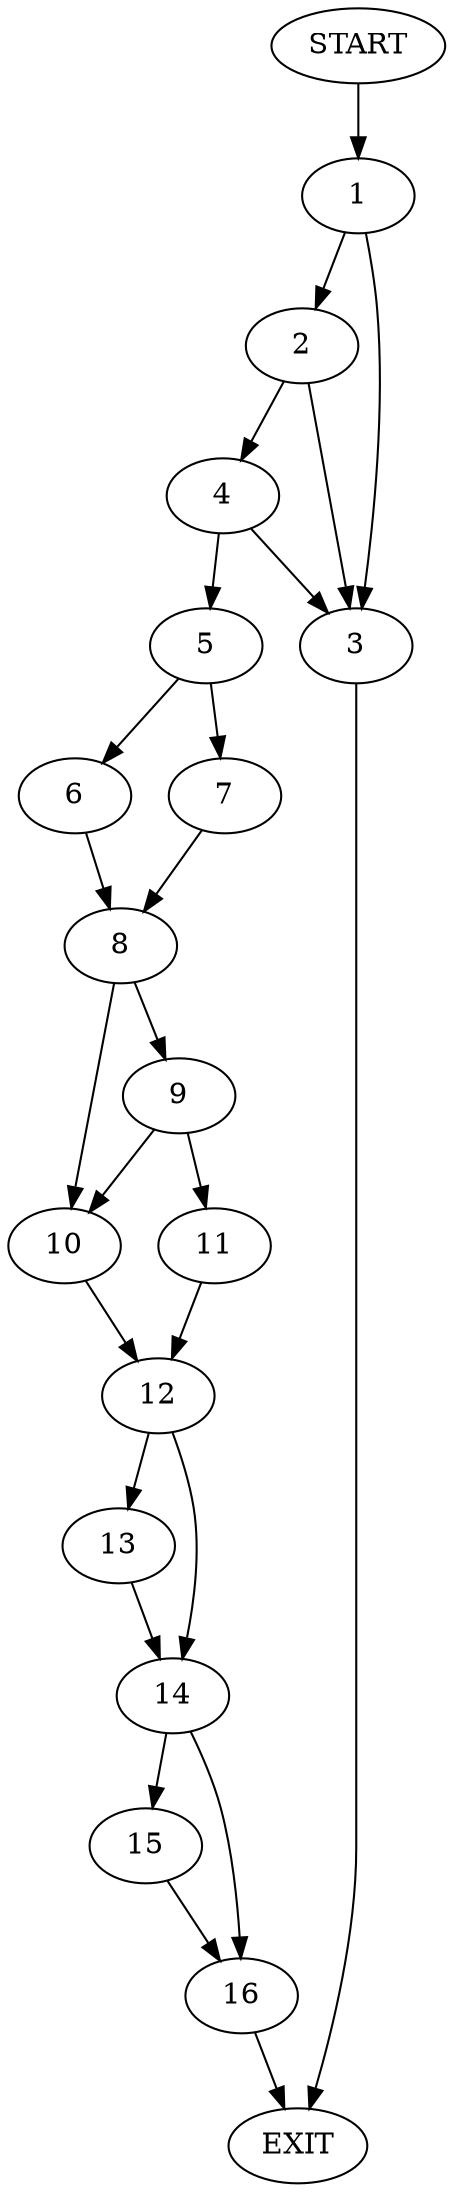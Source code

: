 digraph {
0 [label="START"]
17 [label="EXIT"]
0 -> 1
1 -> 2
1 -> 3
2 -> 4
2 -> 3
3 -> 17
4 -> 5
4 -> 3
5 -> 6
5 -> 7
7 -> 8
6 -> 8
8 -> 9
8 -> 10
9 -> 11
9 -> 10
10 -> 12
11 -> 12
12 -> 13
12 -> 14
14 -> 15
14 -> 16
13 -> 14
16 -> 17
15 -> 16
}
